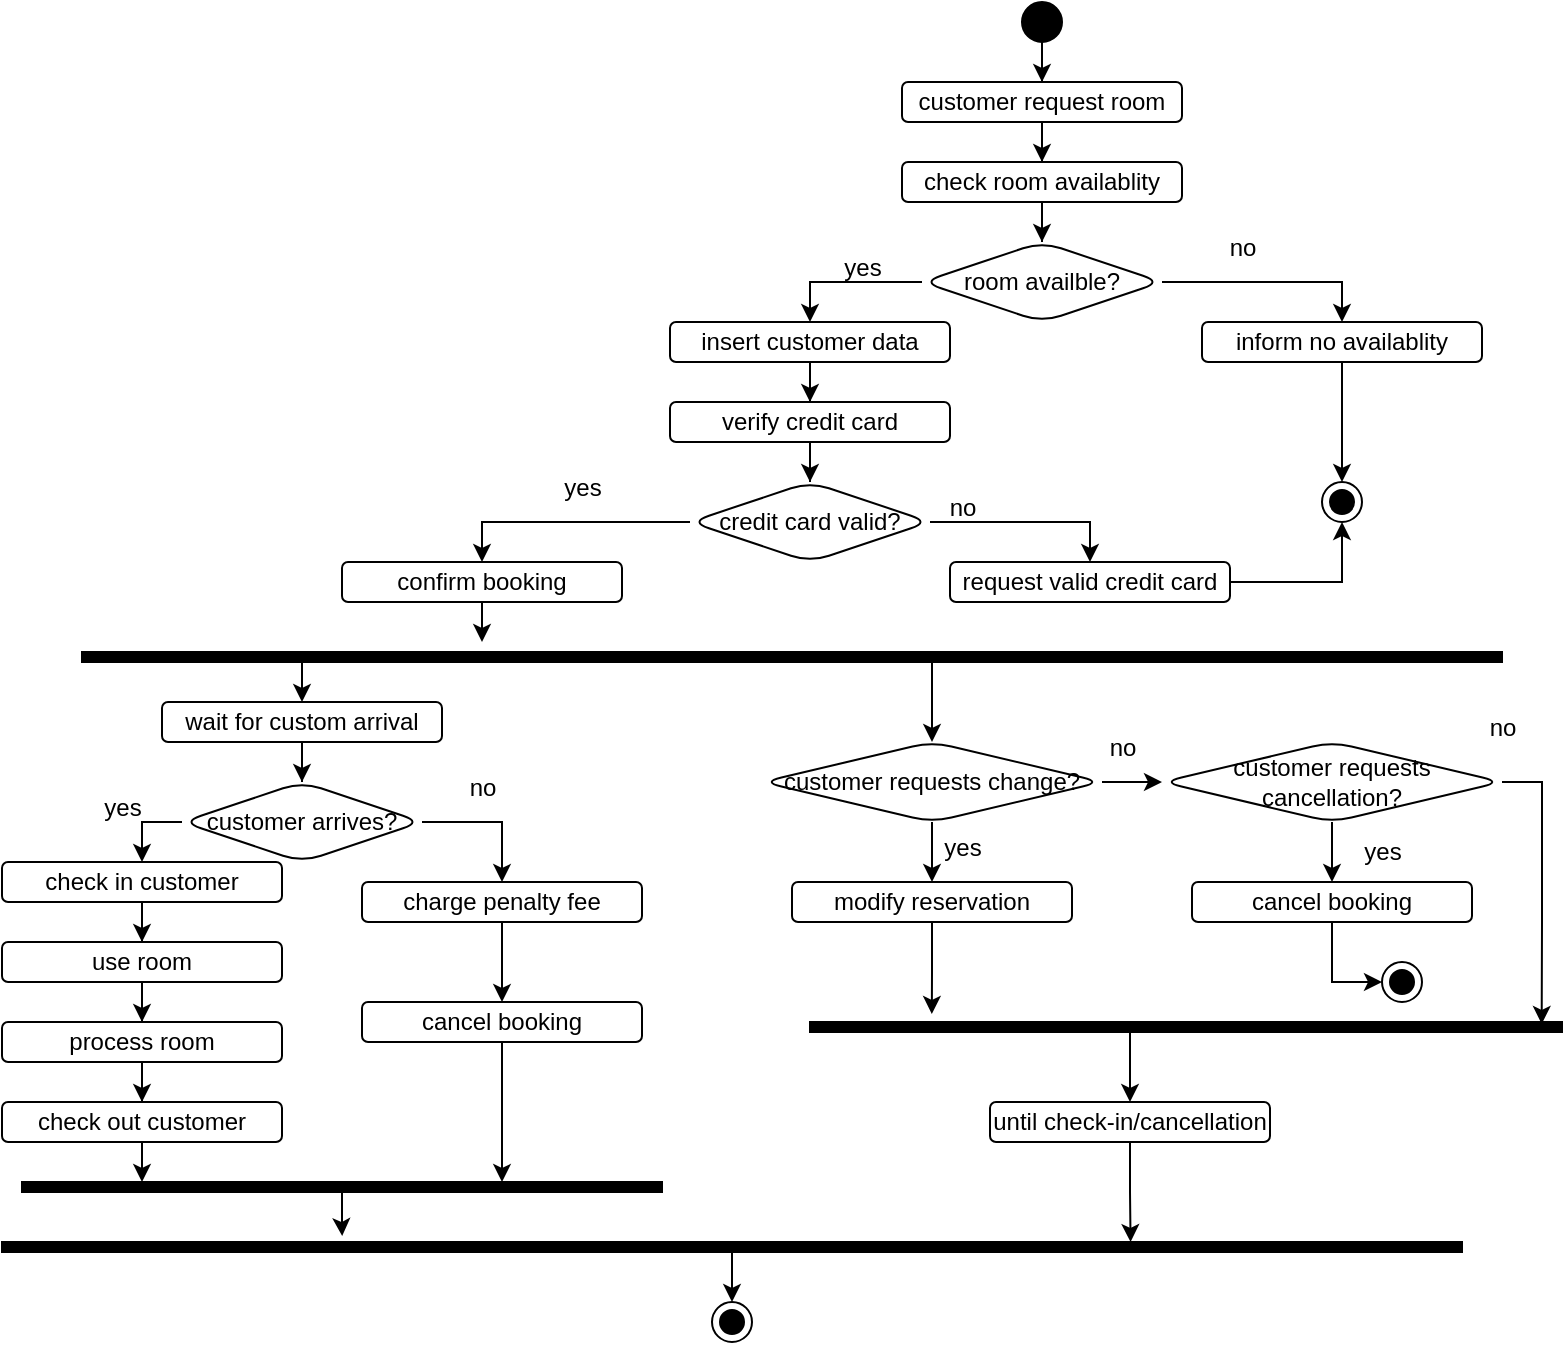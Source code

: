 <mxfile version="25.0.2">
  <diagram name="第 1 页" id="304p4kNZP8jcC5MDcQbG">
    <mxGraphModel dx="909" dy="682" grid="1" gridSize="10" guides="1" tooltips="1" connect="1" arrows="1" fold="1" page="1" pageScale="1" pageWidth="827" pageHeight="1169" math="0" shadow="0">
      <root>
        <mxCell id="0" />
        <mxCell id="1" parent="0" />
        <mxCell id="DflLgNh3QcK3dV--dXvt-20" style="edgeStyle=orthogonalEdgeStyle;rounded=0;orthogonalLoop=1;jettySize=auto;html=1;entryX=0.5;entryY=0;entryDx=0;entryDy=0;" edge="1" parent="1" source="DflLgNh3QcK3dV--dXvt-1" target="DflLgNh3QcK3dV--dXvt-3">
          <mxGeometry relative="1" as="geometry" />
        </mxCell>
        <mxCell id="DflLgNh3QcK3dV--dXvt-1" value="" style="ellipse;fillColor=strokeColor;html=1;" vertex="1" parent="1">
          <mxGeometry x="520" y="50" width="20" height="20" as="geometry" />
        </mxCell>
        <mxCell id="DflLgNh3QcK3dV--dXvt-21" style="edgeStyle=orthogonalEdgeStyle;rounded=0;orthogonalLoop=1;jettySize=auto;html=1;entryX=0.5;entryY=0;entryDx=0;entryDy=0;" edge="1" parent="1" source="DflLgNh3QcK3dV--dXvt-3" target="DflLgNh3QcK3dV--dXvt-4">
          <mxGeometry relative="1" as="geometry" />
        </mxCell>
        <mxCell id="DflLgNh3QcK3dV--dXvt-3" value="customer request room" style="rounded=1;whiteSpace=wrap;html=1;" vertex="1" parent="1">
          <mxGeometry x="460" y="90" width="140" height="20" as="geometry" />
        </mxCell>
        <mxCell id="DflLgNh3QcK3dV--dXvt-6" value="" style="edgeStyle=orthogonalEdgeStyle;rounded=0;orthogonalLoop=1;jettySize=auto;html=1;" edge="1" parent="1" source="DflLgNh3QcK3dV--dXvt-4" target="DflLgNh3QcK3dV--dXvt-5">
          <mxGeometry relative="1" as="geometry" />
        </mxCell>
        <mxCell id="DflLgNh3QcK3dV--dXvt-4" value="check room availablity" style="rounded=1;whiteSpace=wrap;html=1;" vertex="1" parent="1">
          <mxGeometry x="460" y="130" width="140" height="20" as="geometry" />
        </mxCell>
        <mxCell id="DflLgNh3QcK3dV--dXvt-23" style="edgeStyle=orthogonalEdgeStyle;rounded=0;orthogonalLoop=1;jettySize=auto;html=1;exitX=0;exitY=0.5;exitDx=0;exitDy=0;entryX=0.5;entryY=0;entryDx=0;entryDy=0;" edge="1" parent="1" source="DflLgNh3QcK3dV--dXvt-5" target="DflLgNh3QcK3dV--dXvt-10">
          <mxGeometry relative="1" as="geometry" />
        </mxCell>
        <mxCell id="DflLgNh3QcK3dV--dXvt-104" style="edgeStyle=orthogonalEdgeStyle;rounded=0;orthogonalLoop=1;jettySize=auto;html=1;entryX=0.5;entryY=0;entryDx=0;entryDy=0;" edge="1" parent="1" source="DflLgNh3QcK3dV--dXvt-5" target="DflLgNh3QcK3dV--dXvt-7">
          <mxGeometry relative="1" as="geometry" />
        </mxCell>
        <mxCell id="DflLgNh3QcK3dV--dXvt-5" value="room availble?" style="rhombus;whiteSpace=wrap;html=1;rounded=1;" vertex="1" parent="1">
          <mxGeometry x="470" y="170" width="120" height="40" as="geometry" />
        </mxCell>
        <mxCell id="DflLgNh3QcK3dV--dXvt-100" style="edgeStyle=orthogonalEdgeStyle;rounded=0;orthogonalLoop=1;jettySize=auto;html=1;entryX=0.5;entryY=0;entryDx=0;entryDy=0;" edge="1" parent="1" source="DflLgNh3QcK3dV--dXvt-7" target="DflLgNh3QcK3dV--dXvt-99">
          <mxGeometry relative="1" as="geometry" />
        </mxCell>
        <mxCell id="DflLgNh3QcK3dV--dXvt-7" value="inform no availablity" style="rounded=1;whiteSpace=wrap;html=1;" vertex="1" parent="1">
          <mxGeometry x="610" y="210" width="140" height="20" as="geometry" />
        </mxCell>
        <mxCell id="DflLgNh3QcK3dV--dXvt-12" value="" style="edgeStyle=orthogonalEdgeStyle;rounded=0;orthogonalLoop=1;jettySize=auto;html=1;" edge="1" parent="1" source="DflLgNh3QcK3dV--dXvt-10" target="DflLgNh3QcK3dV--dXvt-11">
          <mxGeometry relative="1" as="geometry" />
        </mxCell>
        <mxCell id="DflLgNh3QcK3dV--dXvt-10" value="insert customer data" style="rounded=1;whiteSpace=wrap;html=1;" vertex="1" parent="1">
          <mxGeometry x="344" y="210" width="140" height="20" as="geometry" />
        </mxCell>
        <mxCell id="DflLgNh3QcK3dV--dXvt-25" style="edgeStyle=orthogonalEdgeStyle;rounded=0;orthogonalLoop=1;jettySize=auto;html=1;entryX=0.5;entryY=0;entryDx=0;entryDy=0;" edge="1" parent="1" source="DflLgNh3QcK3dV--dXvt-11" target="DflLgNh3QcK3dV--dXvt-13">
          <mxGeometry relative="1" as="geometry" />
        </mxCell>
        <mxCell id="DflLgNh3QcK3dV--dXvt-11" value="verify credit card" style="rounded=1;whiteSpace=wrap;html=1;" vertex="1" parent="1">
          <mxGeometry x="344" y="250" width="140" height="20" as="geometry" />
        </mxCell>
        <mxCell id="DflLgNh3QcK3dV--dXvt-26" style="edgeStyle=orthogonalEdgeStyle;rounded=0;orthogonalLoop=1;jettySize=auto;html=1;entryX=0.5;entryY=0;entryDx=0;entryDy=0;" edge="1" parent="1" source="DflLgNh3QcK3dV--dXvt-13" target="DflLgNh3QcK3dV--dXvt-15">
          <mxGeometry relative="1" as="geometry" />
        </mxCell>
        <mxCell id="DflLgNh3QcK3dV--dXvt-27" style="edgeStyle=orthogonalEdgeStyle;rounded=0;orthogonalLoop=1;jettySize=auto;html=1;entryX=0.5;entryY=0;entryDx=0;entryDy=0;" edge="1" parent="1" source="DflLgNh3QcK3dV--dXvt-13" target="DflLgNh3QcK3dV--dXvt-14">
          <mxGeometry relative="1" as="geometry" />
        </mxCell>
        <mxCell id="DflLgNh3QcK3dV--dXvt-13" value="credit card valid?" style="rhombus;whiteSpace=wrap;html=1;rounded=1;" vertex="1" parent="1">
          <mxGeometry x="354" y="290" width="120" height="40" as="geometry" />
        </mxCell>
        <mxCell id="DflLgNh3QcK3dV--dXvt-68" style="edgeStyle=orthogonalEdgeStyle;rounded=0;orthogonalLoop=1;jettySize=auto;html=1;" edge="1" parent="1" source="DflLgNh3QcK3dV--dXvt-14">
          <mxGeometry relative="1" as="geometry">
            <mxPoint x="250" y="370" as="targetPoint" />
          </mxGeometry>
        </mxCell>
        <mxCell id="DflLgNh3QcK3dV--dXvt-14" value="confirm booking" style="rounded=1;whiteSpace=wrap;html=1;" vertex="1" parent="1">
          <mxGeometry x="180" y="330" width="140" height="20" as="geometry" />
        </mxCell>
        <mxCell id="DflLgNh3QcK3dV--dXvt-102" style="edgeStyle=orthogonalEdgeStyle;rounded=0;orthogonalLoop=1;jettySize=auto;html=1;entryX=0.5;entryY=1;entryDx=0;entryDy=0;" edge="1" parent="1" source="DflLgNh3QcK3dV--dXvt-15" target="DflLgNh3QcK3dV--dXvt-99">
          <mxGeometry relative="1" as="geometry" />
        </mxCell>
        <mxCell id="DflLgNh3QcK3dV--dXvt-15" value="request valid credit card" style="rounded=1;whiteSpace=wrap;html=1;" vertex="1" parent="1">
          <mxGeometry x="484" y="330" width="140" height="20" as="geometry" />
        </mxCell>
        <mxCell id="DflLgNh3QcK3dV--dXvt-16" value="" style="ellipse;html=1;shape=endState;fillColor=strokeColor;" vertex="1" parent="1">
          <mxGeometry x="700" y="530" width="20" height="20" as="geometry" />
        </mxCell>
        <mxCell id="DflLgNh3QcK3dV--dXvt-63" style="edgeStyle=orthogonalEdgeStyle;rounded=0;orthogonalLoop=1;jettySize=auto;html=1;entryX=0.5;entryY=0;entryDx=0;entryDy=0;" edge="1" parent="1" source="DflLgNh3QcK3dV--dXvt-30" target="DflLgNh3QcK3dV--dXvt-31">
          <mxGeometry relative="1" as="geometry" />
        </mxCell>
        <mxCell id="DflLgNh3QcK3dV--dXvt-30" value="wait for custom arrival" style="rounded=1;whiteSpace=wrap;html=1;" vertex="1" parent="1">
          <mxGeometry x="90" y="400" width="140" height="20" as="geometry" />
        </mxCell>
        <mxCell id="DflLgNh3QcK3dV--dXvt-85" style="edgeStyle=orthogonalEdgeStyle;rounded=0;orthogonalLoop=1;jettySize=auto;html=1;exitX=0;exitY=0.5;exitDx=0;exitDy=0;entryX=0.5;entryY=0;entryDx=0;entryDy=0;" edge="1" parent="1" source="DflLgNh3QcK3dV--dXvt-31" target="DflLgNh3QcK3dV--dXvt-32">
          <mxGeometry relative="1" as="geometry" />
        </mxCell>
        <mxCell id="DflLgNh3QcK3dV--dXvt-86" style="edgeStyle=orthogonalEdgeStyle;rounded=0;orthogonalLoop=1;jettySize=auto;html=1;exitX=1;exitY=0.5;exitDx=0;exitDy=0;entryX=0.5;entryY=0;entryDx=0;entryDy=0;" edge="1" parent="1" source="DflLgNh3QcK3dV--dXvt-31" target="DflLgNh3QcK3dV--dXvt-36">
          <mxGeometry relative="1" as="geometry" />
        </mxCell>
        <mxCell id="DflLgNh3QcK3dV--dXvt-31" value="customer arrives?" style="rhombus;whiteSpace=wrap;html=1;rounded=1;" vertex="1" parent="1">
          <mxGeometry x="100" y="440" width="120" height="40" as="geometry" />
        </mxCell>
        <mxCell id="DflLgNh3QcK3dV--dXvt-92" style="edgeStyle=orthogonalEdgeStyle;rounded=0;orthogonalLoop=1;jettySize=auto;html=1;entryX=0.5;entryY=0;entryDx=0;entryDy=0;" edge="1" parent="1" source="DflLgNh3QcK3dV--dXvt-32" target="DflLgNh3QcK3dV--dXvt-33">
          <mxGeometry relative="1" as="geometry" />
        </mxCell>
        <mxCell id="DflLgNh3QcK3dV--dXvt-32" value="check in customer" style="rounded=1;whiteSpace=wrap;html=1;" vertex="1" parent="1">
          <mxGeometry x="10" y="480" width="140" height="20" as="geometry" />
        </mxCell>
        <mxCell id="DflLgNh3QcK3dV--dXvt-93" style="edgeStyle=orthogonalEdgeStyle;rounded=0;orthogonalLoop=1;jettySize=auto;html=1;entryX=0.5;entryY=0;entryDx=0;entryDy=0;" edge="1" parent="1" source="DflLgNh3QcK3dV--dXvt-33" target="DflLgNh3QcK3dV--dXvt-34">
          <mxGeometry relative="1" as="geometry" />
        </mxCell>
        <mxCell id="DflLgNh3QcK3dV--dXvt-33" value="use room" style="rounded=1;whiteSpace=wrap;html=1;" vertex="1" parent="1">
          <mxGeometry x="10" y="520" width="140" height="20" as="geometry" />
        </mxCell>
        <mxCell id="DflLgNh3QcK3dV--dXvt-98" style="edgeStyle=orthogonalEdgeStyle;rounded=0;orthogonalLoop=1;jettySize=auto;html=1;entryX=0.5;entryY=0;entryDx=0;entryDy=0;" edge="1" parent="1" source="DflLgNh3QcK3dV--dXvt-34" target="DflLgNh3QcK3dV--dXvt-35">
          <mxGeometry relative="1" as="geometry" />
        </mxCell>
        <mxCell id="DflLgNh3QcK3dV--dXvt-34" value="process room" style="rounded=1;whiteSpace=wrap;html=1;" vertex="1" parent="1">
          <mxGeometry x="10" y="560" width="140" height="20" as="geometry" />
        </mxCell>
        <mxCell id="DflLgNh3QcK3dV--dXvt-35" value="check out customer" style="rounded=1;whiteSpace=wrap;html=1;" vertex="1" parent="1">
          <mxGeometry x="10" y="600" width="140" height="20" as="geometry" />
        </mxCell>
        <mxCell id="DflLgNh3QcK3dV--dXvt-90" style="edgeStyle=orthogonalEdgeStyle;rounded=0;orthogonalLoop=1;jettySize=auto;html=1;entryX=0.5;entryY=0;entryDx=0;entryDy=0;" edge="1" parent="1" source="DflLgNh3QcK3dV--dXvt-36" target="DflLgNh3QcK3dV--dXvt-37">
          <mxGeometry relative="1" as="geometry" />
        </mxCell>
        <mxCell id="DflLgNh3QcK3dV--dXvt-36" value="charge penalty fee" style="rounded=1;whiteSpace=wrap;html=1;" vertex="1" parent="1">
          <mxGeometry x="190" y="490" width="140" height="20" as="geometry" />
        </mxCell>
        <mxCell id="DflLgNh3QcK3dV--dXvt-37" value="cancel booking" style="rounded=1;whiteSpace=wrap;html=1;" vertex="1" parent="1">
          <mxGeometry x="190" y="550" width="140" height="20" as="geometry" />
        </mxCell>
        <mxCell id="DflLgNh3QcK3dV--dXvt-72" style="edgeStyle=orthogonalEdgeStyle;rounded=0;orthogonalLoop=1;jettySize=auto;html=1;exitX=0.5;exitY=1;exitDx=0;exitDy=0;entryX=0.5;entryY=0;entryDx=0;entryDy=0;" edge="1" parent="1" source="DflLgNh3QcK3dV--dXvt-43" target="DflLgNh3QcK3dV--dXvt-44">
          <mxGeometry relative="1" as="geometry" />
        </mxCell>
        <mxCell id="DflLgNh3QcK3dV--dXvt-74" style="edgeStyle=orthogonalEdgeStyle;rounded=0;orthogonalLoop=1;jettySize=auto;html=1;entryX=0;entryY=0.5;entryDx=0;entryDy=0;" edge="1" parent="1" source="DflLgNh3QcK3dV--dXvt-43" target="DflLgNh3QcK3dV--dXvt-45">
          <mxGeometry relative="1" as="geometry" />
        </mxCell>
        <mxCell id="DflLgNh3QcK3dV--dXvt-43" value="customer requests change?" style="rhombus;whiteSpace=wrap;html=1;rounded=1;" vertex="1" parent="1">
          <mxGeometry x="390" y="420" width="170" height="40" as="geometry" />
        </mxCell>
        <mxCell id="DflLgNh3QcK3dV--dXvt-44" value="modify reservation" style="rounded=1;whiteSpace=wrap;html=1;" vertex="1" parent="1">
          <mxGeometry x="405" y="490" width="140" height="20" as="geometry" />
        </mxCell>
        <mxCell id="DflLgNh3QcK3dV--dXvt-47" style="edgeStyle=orthogonalEdgeStyle;rounded=0;orthogonalLoop=1;jettySize=auto;html=1;entryX=0.5;entryY=0;entryDx=0;entryDy=0;" edge="1" parent="1" source="DflLgNh3QcK3dV--dXvt-45" target="DflLgNh3QcK3dV--dXvt-46">
          <mxGeometry relative="1" as="geometry" />
        </mxCell>
        <mxCell id="DflLgNh3QcK3dV--dXvt-76" style="edgeStyle=orthogonalEdgeStyle;rounded=0;orthogonalLoop=1;jettySize=auto;html=1;exitX=1;exitY=0.5;exitDx=0;exitDy=0;entryX=0.2;entryY=0.027;entryDx=0;entryDy=0;entryPerimeter=0;" edge="1" parent="1" source="DflLgNh3QcK3dV--dXvt-45" target="DflLgNh3QcK3dV--dXvt-50">
          <mxGeometry relative="1" as="geometry">
            <mxPoint x="780" y="550" as="targetPoint" />
          </mxGeometry>
        </mxCell>
        <mxCell id="DflLgNh3QcK3dV--dXvt-45" value="customer requests cancellation?" style="rhombus;whiteSpace=wrap;html=1;rounded=1;" vertex="1" parent="1">
          <mxGeometry x="590" y="420" width="170" height="40" as="geometry" />
        </mxCell>
        <mxCell id="DflLgNh3QcK3dV--dXvt-46" value="cancel booking" style="rounded=1;whiteSpace=wrap;html=1;" vertex="1" parent="1">
          <mxGeometry x="605" y="490" width="140" height="20" as="geometry" />
        </mxCell>
        <mxCell id="DflLgNh3QcK3dV--dXvt-48" value="yes" style="text;html=1;align=center;verticalAlign=middle;resizable=0;points=[];autosize=1;strokeColor=none;fillColor=none;" vertex="1" parent="1">
          <mxGeometry x="680" y="460" width="40" height="30" as="geometry" />
        </mxCell>
        <mxCell id="DflLgNh3QcK3dV--dXvt-49" value="" style="html=1;points=[];perimeter=orthogonalPerimeter;fillColor=strokeColor;direction=south;" vertex="1" parent="1">
          <mxGeometry x="20" y="640" width="320" height="5" as="geometry" />
        </mxCell>
        <mxCell id="DflLgNh3QcK3dV--dXvt-59" style="edgeStyle=orthogonalEdgeStyle;rounded=0;orthogonalLoop=1;jettySize=auto;html=1;entryX=0.5;entryY=0;entryDx=0;entryDy=0;" edge="1" parent="1" source="DflLgNh3QcK3dV--dXvt-50" target="DflLgNh3QcK3dV--dXvt-51">
          <mxGeometry relative="1" as="geometry">
            <Array as="points">
              <mxPoint x="574" y="580" />
              <mxPoint x="574" y="580" />
            </Array>
          </mxGeometry>
        </mxCell>
        <mxCell id="DflLgNh3QcK3dV--dXvt-50" value="" style="html=1;points=[];perimeter=orthogonalPerimeter;fillColor=strokeColor;direction=south;" vertex="1" parent="1">
          <mxGeometry x="414" y="560" width="376" height="5" as="geometry" />
        </mxCell>
        <mxCell id="DflLgNh3QcK3dV--dXvt-51" value="until check-in/cancellation" style="rounded=1;whiteSpace=wrap;html=1;" vertex="1" parent="1">
          <mxGeometry x="504" y="600" width="140" height="20" as="geometry" />
        </mxCell>
        <mxCell id="DflLgNh3QcK3dV--dXvt-55" style="edgeStyle=orthogonalEdgeStyle;rounded=0;orthogonalLoop=1;jettySize=auto;html=1;entryX=0.5;entryY=0;entryDx=0;entryDy=0;" edge="1" parent="1" source="DflLgNh3QcK3dV--dXvt-52" target="DflLgNh3QcK3dV--dXvt-53">
          <mxGeometry relative="1" as="geometry" />
        </mxCell>
        <mxCell id="DflLgNh3QcK3dV--dXvt-52" value="" style="html=1;points=[];perimeter=orthogonalPerimeter;fillColor=strokeColor;direction=south;" vertex="1" parent="1">
          <mxGeometry x="10" y="670" width="730" height="5" as="geometry" />
        </mxCell>
        <mxCell id="DflLgNh3QcK3dV--dXvt-53" value="" style="ellipse;html=1;shape=endState;fillColor=strokeColor;" vertex="1" parent="1">
          <mxGeometry x="365" y="700" width="20" height="20" as="geometry" />
        </mxCell>
        <mxCell id="DflLgNh3QcK3dV--dXvt-60" style="edgeStyle=orthogonalEdgeStyle;rounded=0;orthogonalLoop=1;jettySize=auto;html=1;entryX=0;entryY=0.227;entryDx=0;entryDy=0;entryPerimeter=0;" edge="1" parent="1" source="DflLgNh3QcK3dV--dXvt-51" target="DflLgNh3QcK3dV--dXvt-52">
          <mxGeometry relative="1" as="geometry" />
        </mxCell>
        <mxCell id="DflLgNh3QcK3dV--dXvt-61" style="edgeStyle=orthogonalEdgeStyle;rounded=0;orthogonalLoop=1;jettySize=auto;html=1;entryX=-0.6;entryY=0.767;entryDx=0;entryDy=0;entryPerimeter=0;" edge="1" parent="1" source="DflLgNh3QcK3dV--dXvt-49" target="DflLgNh3QcK3dV--dXvt-52">
          <mxGeometry relative="1" as="geometry" />
        </mxCell>
        <mxCell id="DflLgNh3QcK3dV--dXvt-70" style="edgeStyle=orthogonalEdgeStyle;rounded=0;orthogonalLoop=1;jettySize=auto;html=1;entryX=0.5;entryY=0;entryDx=0;entryDy=0;" edge="1" parent="1" source="DflLgNh3QcK3dV--dXvt-64" target="DflLgNh3QcK3dV--dXvt-30">
          <mxGeometry relative="1" as="geometry">
            <Array as="points">
              <mxPoint x="160" y="390" />
              <mxPoint x="160" y="390" />
            </Array>
          </mxGeometry>
        </mxCell>
        <mxCell id="DflLgNh3QcK3dV--dXvt-71" style="edgeStyle=orthogonalEdgeStyle;rounded=0;orthogonalLoop=1;jettySize=auto;html=1;entryX=0.5;entryY=0;entryDx=0;entryDy=0;" edge="1" parent="1" source="DflLgNh3QcK3dV--dXvt-64" target="DflLgNh3QcK3dV--dXvt-43">
          <mxGeometry relative="1" as="geometry">
            <Array as="points">
              <mxPoint x="475" y="390" />
              <mxPoint x="475" y="390" />
            </Array>
          </mxGeometry>
        </mxCell>
        <mxCell id="DflLgNh3QcK3dV--dXvt-64" value="" style="html=1;points=[];perimeter=orthogonalPerimeter;fillColor=strokeColor;direction=south;" vertex="1" parent="1">
          <mxGeometry x="50" y="375" width="710" height="5" as="geometry" />
        </mxCell>
        <mxCell id="DflLgNh3QcK3dV--dXvt-73" value="yes" style="text;html=1;align=center;verticalAlign=middle;resizable=0;points=[];autosize=1;strokeColor=none;fillColor=none;" vertex="1" parent="1">
          <mxGeometry x="470" y="458" width="40" height="30" as="geometry" />
        </mxCell>
        <mxCell id="DflLgNh3QcK3dV--dXvt-75" value="no" style="text;html=1;align=center;verticalAlign=middle;resizable=0;points=[];autosize=1;strokeColor=none;fillColor=none;" vertex="1" parent="1">
          <mxGeometry x="550" y="408" width="40" height="30" as="geometry" />
        </mxCell>
        <mxCell id="DflLgNh3QcK3dV--dXvt-82" style="edgeStyle=orthogonalEdgeStyle;rounded=0;orthogonalLoop=1;jettySize=auto;html=1;entryX=0;entryY=0.5;entryDx=0;entryDy=0;" edge="1" parent="1" source="DflLgNh3QcK3dV--dXvt-46" target="DflLgNh3QcK3dV--dXvt-16">
          <mxGeometry relative="1" as="geometry" />
        </mxCell>
        <mxCell id="DflLgNh3QcK3dV--dXvt-83" style="edgeStyle=orthogonalEdgeStyle;rounded=0;orthogonalLoop=1;jettySize=auto;html=1;entryX=-0.8;entryY=0.838;entryDx=0;entryDy=0;entryPerimeter=0;" edge="1" parent="1" source="DflLgNh3QcK3dV--dXvt-44" target="DflLgNh3QcK3dV--dXvt-50">
          <mxGeometry relative="1" as="geometry" />
        </mxCell>
        <mxCell id="DflLgNh3QcK3dV--dXvt-87" value="yes" style="text;html=1;align=center;verticalAlign=middle;resizable=0;points=[];autosize=1;strokeColor=none;fillColor=none;" vertex="1" parent="1">
          <mxGeometry x="50" y="438" width="40" height="30" as="geometry" />
        </mxCell>
        <mxCell id="DflLgNh3QcK3dV--dXvt-89" value="no" style="text;html=1;align=center;verticalAlign=middle;resizable=0;points=[];autosize=1;strokeColor=none;fillColor=none;" vertex="1" parent="1">
          <mxGeometry x="230" y="428" width="40" height="30" as="geometry" />
        </mxCell>
        <mxCell id="DflLgNh3QcK3dV--dXvt-91" style="edgeStyle=orthogonalEdgeStyle;rounded=0;orthogonalLoop=1;jettySize=auto;html=1;entryX=0;entryY=0.25;entryDx=0;entryDy=0;entryPerimeter=0;" edge="1" parent="1" source="DflLgNh3QcK3dV--dXvt-37" target="DflLgNh3QcK3dV--dXvt-49">
          <mxGeometry relative="1" as="geometry" />
        </mxCell>
        <mxCell id="DflLgNh3QcK3dV--dXvt-97" style="edgeStyle=orthogonalEdgeStyle;rounded=0;orthogonalLoop=1;jettySize=auto;html=1;entryX=0;entryY=0.813;entryDx=0;entryDy=0;entryPerimeter=0;" edge="1" parent="1" source="DflLgNh3QcK3dV--dXvt-35" target="DflLgNh3QcK3dV--dXvt-49">
          <mxGeometry relative="1" as="geometry" />
        </mxCell>
        <mxCell id="DflLgNh3QcK3dV--dXvt-99" value="" style="ellipse;html=1;shape=endState;fillColor=strokeColor;" vertex="1" parent="1">
          <mxGeometry x="670" y="290" width="20" height="20" as="geometry" />
        </mxCell>
        <mxCell id="DflLgNh3QcK3dV--dXvt-103" style="edgeStyle=orthogonalEdgeStyle;rounded=0;orthogonalLoop=1;jettySize=auto;html=1;exitX=0.5;exitY=1;exitDx=0;exitDy=0;" edge="1" parent="1" source="DflLgNh3QcK3dV--dXvt-7" target="DflLgNh3QcK3dV--dXvt-7">
          <mxGeometry relative="1" as="geometry" />
        </mxCell>
        <mxCell id="DflLgNh3QcK3dV--dXvt-105" value="yes" style="text;html=1;align=center;verticalAlign=middle;resizable=0;points=[];autosize=1;strokeColor=none;fillColor=none;" vertex="1" parent="1">
          <mxGeometry x="280" y="278" width="40" height="30" as="geometry" />
        </mxCell>
        <mxCell id="DflLgNh3QcK3dV--dXvt-106" value="no" style="text;html=1;align=center;verticalAlign=middle;resizable=0;points=[];autosize=1;strokeColor=none;fillColor=none;" vertex="1" parent="1">
          <mxGeometry x="470" y="288" width="40" height="30" as="geometry" />
        </mxCell>
        <mxCell id="DflLgNh3QcK3dV--dXvt-107" value="yes" style="text;html=1;align=center;verticalAlign=middle;resizable=0;points=[];autosize=1;strokeColor=none;fillColor=none;" vertex="1" parent="1">
          <mxGeometry x="420" y="168" width="40" height="30" as="geometry" />
        </mxCell>
        <mxCell id="DflLgNh3QcK3dV--dXvt-108" value="no" style="text;html=1;align=center;verticalAlign=middle;resizable=0;points=[];autosize=1;strokeColor=none;fillColor=none;" vertex="1" parent="1">
          <mxGeometry x="610" y="158" width="40" height="30" as="geometry" />
        </mxCell>
        <mxCell id="DflLgNh3QcK3dV--dXvt-110" value="no" style="text;html=1;align=center;verticalAlign=middle;resizable=0;points=[];autosize=1;strokeColor=none;fillColor=none;" vertex="1" parent="1">
          <mxGeometry x="740" y="398" width="40" height="30" as="geometry" />
        </mxCell>
      </root>
    </mxGraphModel>
  </diagram>
</mxfile>
